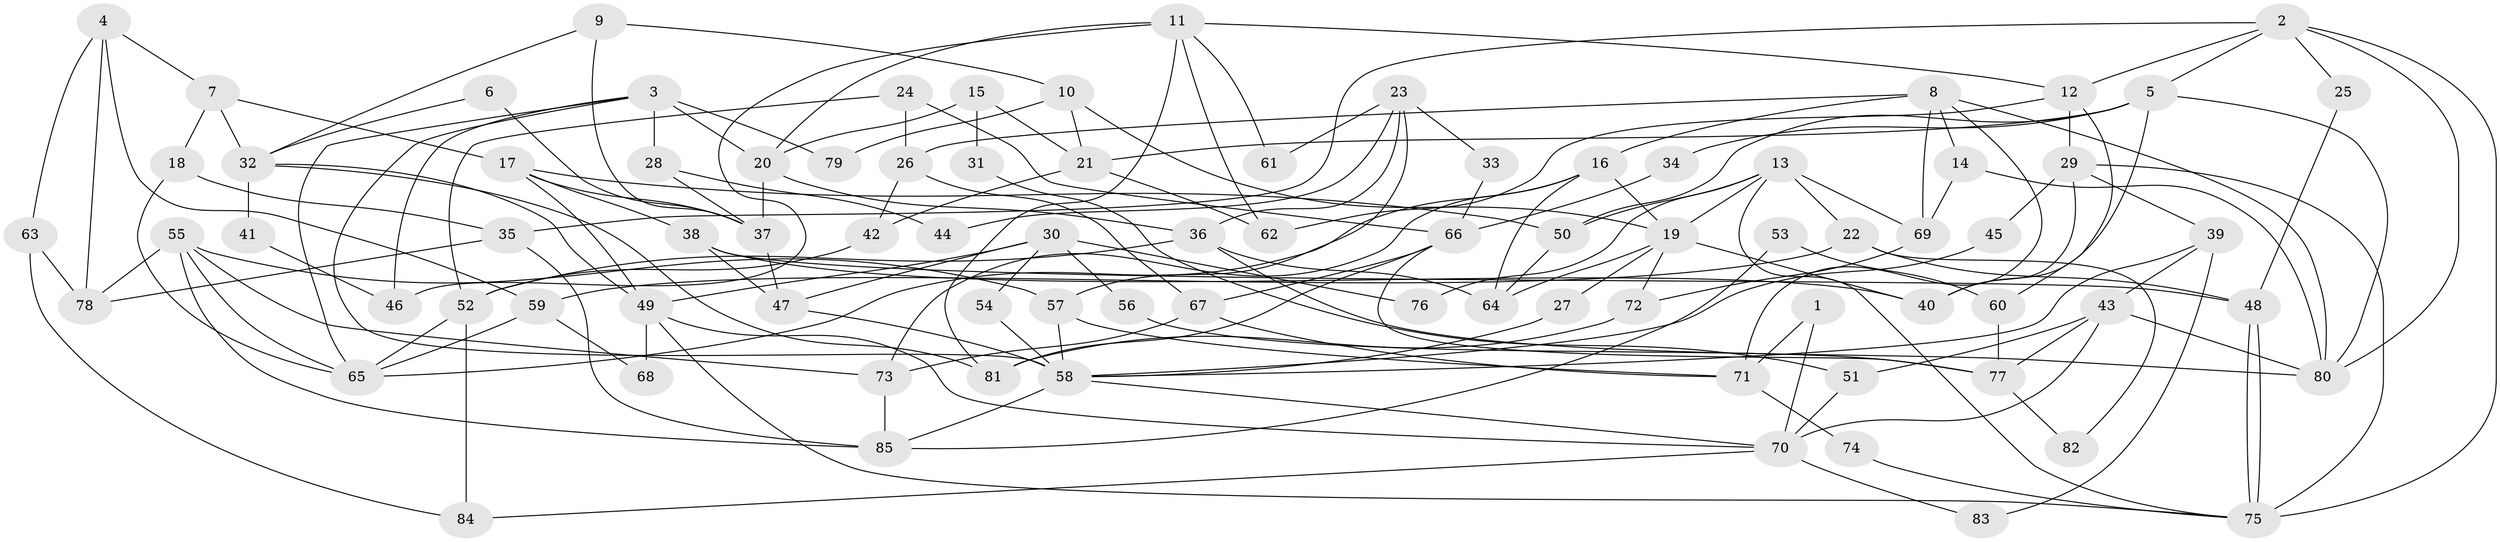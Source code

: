 // Generated by graph-tools (version 1.1) at 2025/26/03/09/25 03:26:11]
// undirected, 85 vertices, 170 edges
graph export_dot {
graph [start="1"]
  node [color=gray90,style=filled];
  1;
  2;
  3;
  4;
  5;
  6;
  7;
  8;
  9;
  10;
  11;
  12;
  13;
  14;
  15;
  16;
  17;
  18;
  19;
  20;
  21;
  22;
  23;
  24;
  25;
  26;
  27;
  28;
  29;
  30;
  31;
  32;
  33;
  34;
  35;
  36;
  37;
  38;
  39;
  40;
  41;
  42;
  43;
  44;
  45;
  46;
  47;
  48;
  49;
  50;
  51;
  52;
  53;
  54;
  55;
  56;
  57;
  58;
  59;
  60;
  61;
  62;
  63;
  64;
  65;
  66;
  67;
  68;
  69;
  70;
  71;
  72;
  73;
  74;
  75;
  76;
  77;
  78;
  79;
  80;
  81;
  82;
  83;
  84;
  85;
  1 -- 70;
  1 -- 71;
  2 -- 75;
  2 -- 5;
  2 -- 12;
  2 -- 25;
  2 -- 35;
  2 -- 80;
  3 -- 58;
  3 -- 65;
  3 -- 20;
  3 -- 28;
  3 -- 46;
  3 -- 79;
  4 -- 63;
  4 -- 78;
  4 -- 7;
  4 -- 59;
  5 -- 80;
  5 -- 21;
  5 -- 34;
  5 -- 40;
  5 -- 50;
  6 -- 32;
  6 -- 37;
  7 -- 32;
  7 -- 17;
  7 -- 18;
  8 -- 16;
  8 -- 69;
  8 -- 14;
  8 -- 26;
  8 -- 71;
  8 -- 80;
  9 -- 37;
  9 -- 32;
  9 -- 10;
  10 -- 21;
  10 -- 19;
  10 -- 79;
  11 -- 12;
  11 -- 20;
  11 -- 46;
  11 -- 61;
  11 -- 62;
  11 -- 81;
  12 -- 29;
  12 -- 60;
  12 -- 62;
  13 -- 50;
  13 -- 19;
  13 -- 22;
  13 -- 69;
  13 -- 75;
  13 -- 76;
  14 -- 80;
  14 -- 69;
  15 -- 20;
  15 -- 21;
  15 -- 31;
  16 -- 64;
  16 -- 19;
  16 -- 65;
  16 -- 73;
  17 -- 38;
  17 -- 37;
  17 -- 49;
  17 -- 50;
  18 -- 65;
  18 -- 35;
  19 -- 72;
  19 -- 27;
  19 -- 40;
  19 -- 64;
  20 -- 36;
  20 -- 37;
  21 -- 42;
  21 -- 62;
  22 -- 48;
  22 -- 59;
  22 -- 82;
  23 -- 36;
  23 -- 57;
  23 -- 33;
  23 -- 44;
  23 -- 61;
  24 -- 52;
  24 -- 26;
  24 -- 66;
  25 -- 48;
  26 -- 67;
  26 -- 42;
  27 -- 58;
  28 -- 37;
  28 -- 44;
  29 -- 40;
  29 -- 75;
  29 -- 39;
  29 -- 45;
  30 -- 47;
  30 -- 49;
  30 -- 54;
  30 -- 56;
  30 -- 76;
  31 -- 51;
  32 -- 49;
  32 -- 81;
  32 -- 41;
  33 -- 66;
  34 -- 66;
  35 -- 78;
  35 -- 85;
  36 -- 64;
  36 -- 80;
  36 -- 52;
  37 -- 47;
  38 -- 40;
  38 -- 47;
  38 -- 48;
  39 -- 58;
  39 -- 43;
  39 -- 83;
  41 -- 46;
  42 -- 52;
  43 -- 80;
  43 -- 51;
  43 -- 70;
  43 -- 77;
  45 -- 58;
  47 -- 58;
  48 -- 75;
  48 -- 75;
  49 -- 75;
  49 -- 68;
  49 -- 70;
  50 -- 64;
  51 -- 70;
  52 -- 65;
  52 -- 84;
  53 -- 85;
  53 -- 60;
  54 -- 58;
  55 -- 65;
  55 -- 73;
  55 -- 57;
  55 -- 78;
  55 -- 85;
  56 -- 77;
  57 -- 58;
  57 -- 71;
  58 -- 85;
  58 -- 70;
  59 -- 65;
  59 -- 68;
  60 -- 77;
  63 -- 78;
  63 -- 84;
  66 -- 67;
  66 -- 77;
  66 -- 81;
  67 -- 71;
  67 -- 73;
  69 -- 72;
  70 -- 83;
  70 -- 84;
  71 -- 74;
  72 -- 81;
  73 -- 85;
  74 -- 75;
  77 -- 82;
}
